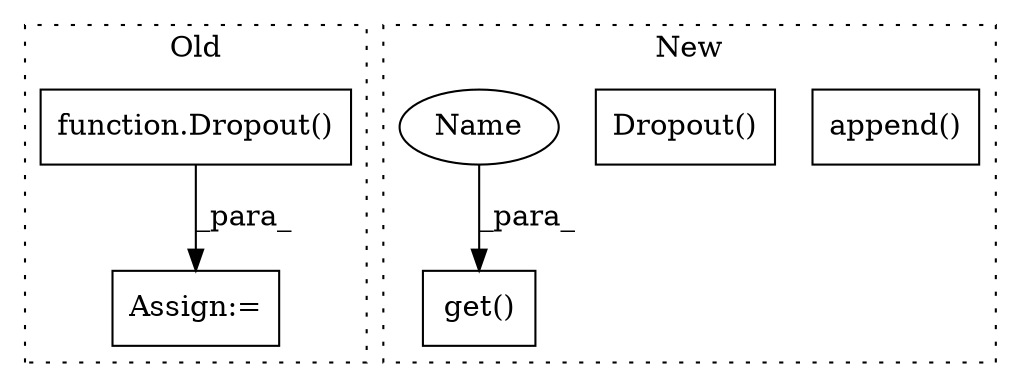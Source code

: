 digraph G {
subgraph cluster0 {
1 [label="function.Dropout()" a="75" s="1611,1626" l="8,1" shape="box"];
3 [label="Assign:=" a="68" s="1608" l="3" shape="box"];
label = "Old";
style="dotted";
}
subgraph cluster1 {
2 [label="get()" a="75" s="927,946" l="16,1" shape="box"];
4 [label="append()" a="75" s="700,901" l="12,1" shape="box"];
5 [label="Dropout()" a="75" s="973,991" l="11,1" shape="box"];
6 [label="Name" a="87" s="943" l="3" shape="ellipse"];
label = "New";
style="dotted";
}
1 -> 3 [label="_para_"];
6 -> 2 [label="_para_"];
}